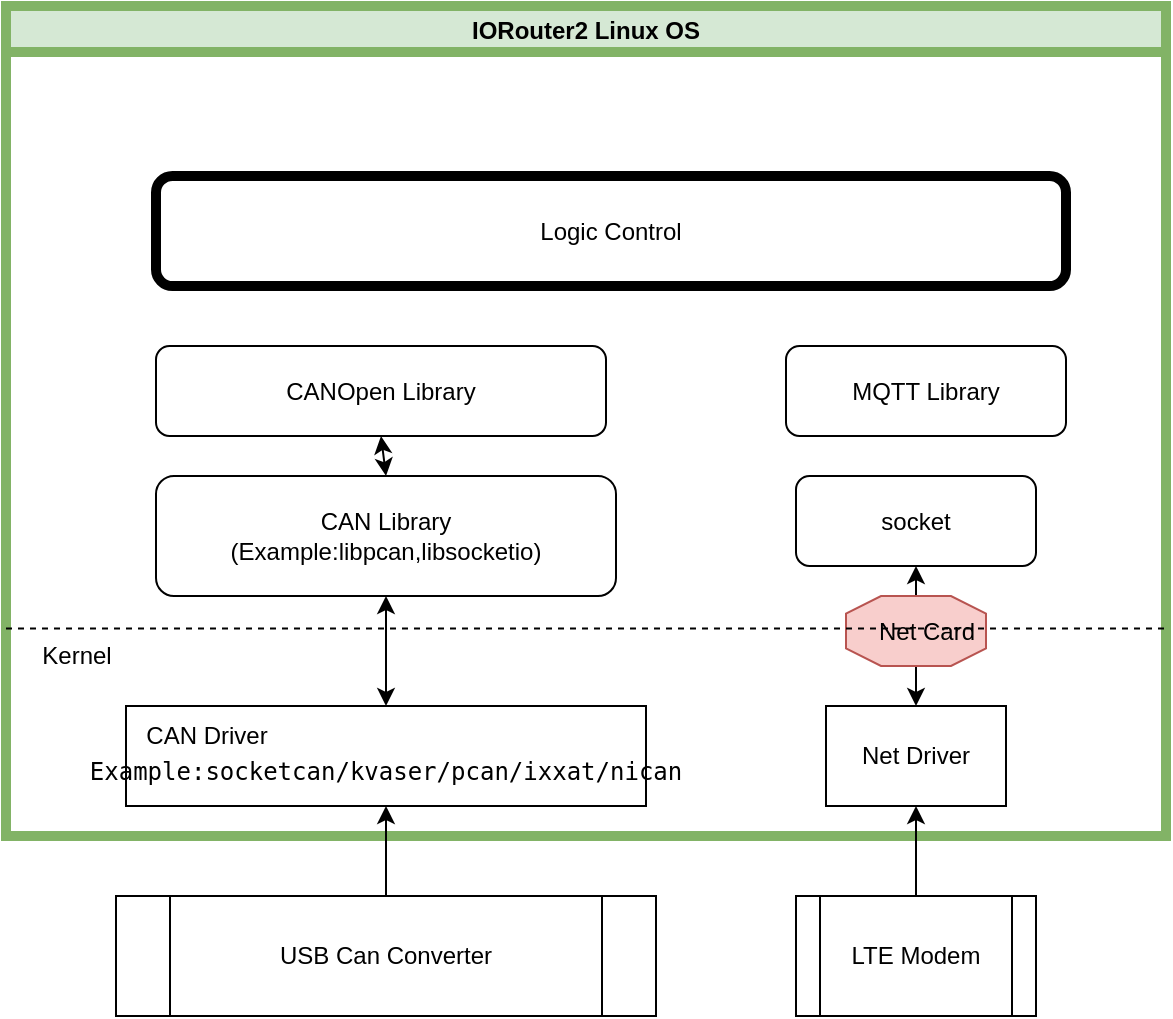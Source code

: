 <mxfile version="17.4.0" type="github">
  <diagram id="PEAYM2TSW36eEWYKZnlZ" name="第 1 页">
    <mxGraphModel dx="1422" dy="711" grid="1" gridSize="10" guides="1" tooltips="1" connect="1" arrows="1" fold="1" page="1" pageScale="1" pageWidth="827" pageHeight="1169" math="0" shadow="0">
      <root>
        <mxCell id="0" />
        <mxCell id="1" parent="0" />
        <mxCell id="nEnTxpcwxUe-emIPofCH-1" value="IORouter2 Linux OS" style="swimlane;startSize=23;fillColor=#d5e8d4;strokeColor=#82b366;strokeWidth=5;" vertex="1" parent="1">
          <mxGeometry x="150" y="185" width="580" height="415" as="geometry" />
        </mxCell>
        <mxCell id="nEnTxpcwxUe-emIPofCH-5" value="Kernel" style="text;html=1;align=center;verticalAlign=middle;resizable=0;points=[];autosize=1;strokeColor=none;fillColor=none;" vertex="1" parent="nEnTxpcwxUe-emIPofCH-1">
          <mxGeometry x="10" y="315" width="50" height="20" as="geometry" />
        </mxCell>
        <mxCell id="nEnTxpcwxUe-emIPofCH-18" style="edgeStyle=orthogonalEdgeStyle;rounded=0;orthogonalLoop=1;jettySize=auto;html=1;startArrow=classic;startFill=1;" edge="1" parent="nEnTxpcwxUe-emIPofCH-1" source="nEnTxpcwxUe-emIPofCH-6" target="nEnTxpcwxUe-emIPofCH-13">
          <mxGeometry relative="1" as="geometry" />
        </mxCell>
        <mxCell id="nEnTxpcwxUe-emIPofCH-6" value="Net Driver" style="rounded=0;whiteSpace=wrap;html=1;" vertex="1" parent="nEnTxpcwxUe-emIPofCH-1">
          <mxGeometry x="410" y="350" width="90" height="50" as="geometry" />
        </mxCell>
        <mxCell id="nEnTxpcwxUe-emIPofCH-12" style="edgeStyle=orthogonalEdgeStyle;rounded=0;orthogonalLoop=1;jettySize=auto;html=1;startArrow=classic;startFill=1;" edge="1" parent="nEnTxpcwxUe-emIPofCH-1" source="nEnTxpcwxUe-emIPofCH-7" target="nEnTxpcwxUe-emIPofCH-11">
          <mxGeometry relative="1" as="geometry" />
        </mxCell>
        <mxCell id="nEnTxpcwxUe-emIPofCH-7" value="&lt;pre&gt;&lt;span class=&quot;s1&quot;&gt;&lt;br&gt;Example:socketcan/&lt;/span&gt;&lt;span class=&quot;c1&quot;&gt;kvaser/&lt;/span&gt;&lt;span class=&quot;c1&quot;&gt;pcan/&lt;/span&gt;&lt;span class=&quot;c1&quot;&gt;ixxat/&lt;/span&gt;&lt;span class=&quot;c1&quot;&gt;nican&lt;/span&gt;&lt;/pre&gt;" style="rounded=0;whiteSpace=wrap;html=1;" vertex="1" parent="nEnTxpcwxUe-emIPofCH-1">
          <mxGeometry x="60" y="350" width="260" height="50" as="geometry" />
        </mxCell>
        <mxCell id="nEnTxpcwxUe-emIPofCH-8" value="CAN Driver" style="text;html=1;align=center;verticalAlign=middle;resizable=0;points=[];autosize=1;" vertex="1" parent="nEnTxpcwxUe-emIPofCH-1">
          <mxGeometry x="60" y="355" width="80" height="20" as="geometry" />
        </mxCell>
        <mxCell id="nEnTxpcwxUe-emIPofCH-11" value="&lt;div&gt;CAN Library&lt;/div&gt;&lt;div&gt;(Example:libpcan,libsocketio)&lt;br&gt;&lt;/div&gt;" style="rounded=1;whiteSpace=wrap;html=1;" vertex="1" parent="nEnTxpcwxUe-emIPofCH-1">
          <mxGeometry x="75" y="235" width="230" height="60" as="geometry" />
        </mxCell>
        <mxCell id="nEnTxpcwxUe-emIPofCH-13" value="socket" style="rounded=1;whiteSpace=wrap;html=1;" vertex="1" parent="nEnTxpcwxUe-emIPofCH-1">
          <mxGeometry x="395" y="235" width="120" height="45" as="geometry" />
        </mxCell>
        <mxCell id="nEnTxpcwxUe-emIPofCH-15" value="" style="verticalLabelPosition=bottom;verticalAlign=top;html=1;shape=mxgraph.basic.polygon;polyCoords=[[0.25,0],[0.75,0],[1,0.25],[1,0.75],[0.75,1],[0.25,1],[0,0.75],[0,0.25]];polyline=0;fillColor=#f8cecc;strokeColor=#b85450;" vertex="1" parent="nEnTxpcwxUe-emIPofCH-1">
          <mxGeometry x="420" y="295" width="70" height="35" as="geometry" />
        </mxCell>
        <mxCell id="nEnTxpcwxUe-emIPofCH-19" value="CANOpen Library" style="rounded=1;whiteSpace=wrap;html=1;" vertex="1" parent="nEnTxpcwxUe-emIPofCH-1">
          <mxGeometry x="75" y="170" width="225" height="45" as="geometry" />
        </mxCell>
        <mxCell id="nEnTxpcwxUe-emIPofCH-21" value="" style="endArrow=classic;startArrow=classic;html=1;rounded=0;entryX=0.5;entryY=1;entryDx=0;entryDy=0;exitX=0.5;exitY=0;exitDx=0;exitDy=0;" edge="1" parent="nEnTxpcwxUe-emIPofCH-1" source="nEnTxpcwxUe-emIPofCH-11" target="nEnTxpcwxUe-emIPofCH-19">
          <mxGeometry width="50" height="50" relative="1" as="geometry">
            <mxPoint x="240" y="265" as="sourcePoint" />
            <mxPoint x="290" y="215" as="targetPoint" />
          </mxGeometry>
        </mxCell>
        <mxCell id="nEnTxpcwxUe-emIPofCH-24" value="MQTT Library" style="rounded=1;whiteSpace=wrap;html=1;" vertex="1" parent="nEnTxpcwxUe-emIPofCH-1">
          <mxGeometry x="390" y="170" width="140" height="45" as="geometry" />
        </mxCell>
        <mxCell id="nEnTxpcwxUe-emIPofCH-25" value="Logic Control" style="rounded=1;whiteSpace=wrap;html=1;strokeWidth=5;" vertex="1" parent="nEnTxpcwxUe-emIPofCH-1">
          <mxGeometry x="75" y="85" width="455" height="55" as="geometry" />
        </mxCell>
        <mxCell id="nEnTxpcwxUe-emIPofCH-16" value="&lt;div&gt;Net Card&lt;/div&gt;" style="text;html=1;align=center;verticalAlign=middle;resizable=0;points=[];autosize=1;strokeColor=none;fillColor=none;" vertex="1" parent="nEnTxpcwxUe-emIPofCH-1">
          <mxGeometry x="430" y="302.5" width="60" height="20" as="geometry" />
        </mxCell>
        <mxCell id="nEnTxpcwxUe-emIPofCH-10" style="edgeStyle=orthogonalEdgeStyle;rounded=0;orthogonalLoop=1;jettySize=auto;html=1;" edge="1" parent="1" source="nEnTxpcwxUe-emIPofCH-2" target="nEnTxpcwxUe-emIPofCH-6">
          <mxGeometry relative="1" as="geometry" />
        </mxCell>
        <mxCell id="nEnTxpcwxUe-emIPofCH-2" value="LTE Modem" style="shape=process;whiteSpace=wrap;html=1;backgroundOutline=1;" vertex="1" parent="1">
          <mxGeometry x="545" y="630" width="120" height="60" as="geometry" />
        </mxCell>
        <mxCell id="nEnTxpcwxUe-emIPofCH-9" style="edgeStyle=orthogonalEdgeStyle;rounded=0;orthogonalLoop=1;jettySize=auto;html=1;entryX=0.5;entryY=1;entryDx=0;entryDy=0;" edge="1" parent="1" source="nEnTxpcwxUe-emIPofCH-3" target="nEnTxpcwxUe-emIPofCH-7">
          <mxGeometry relative="1" as="geometry" />
        </mxCell>
        <mxCell id="nEnTxpcwxUe-emIPofCH-3" value="&lt;div&gt;USB Can Converter&lt;/div&gt;" style="shape=process;whiteSpace=wrap;html=1;backgroundOutline=1;" vertex="1" parent="1">
          <mxGeometry x="205" y="630" width="270" height="60" as="geometry" />
        </mxCell>
        <mxCell id="nEnTxpcwxUe-emIPofCH-4" value="" style="endArrow=none;dashed=1;html=1;rounded=0;exitX=0;exitY=0.75;exitDx=0;exitDy=0;entryX=1;entryY=0.75;entryDx=0;entryDy=0;" edge="1" parent="1" source="nEnTxpcwxUe-emIPofCH-1" target="nEnTxpcwxUe-emIPofCH-1">
          <mxGeometry width="50" height="50" relative="1" as="geometry">
            <mxPoint x="390" y="450" as="sourcePoint" />
            <mxPoint x="440" y="400" as="targetPoint" />
          </mxGeometry>
        </mxCell>
      </root>
    </mxGraphModel>
  </diagram>
</mxfile>

